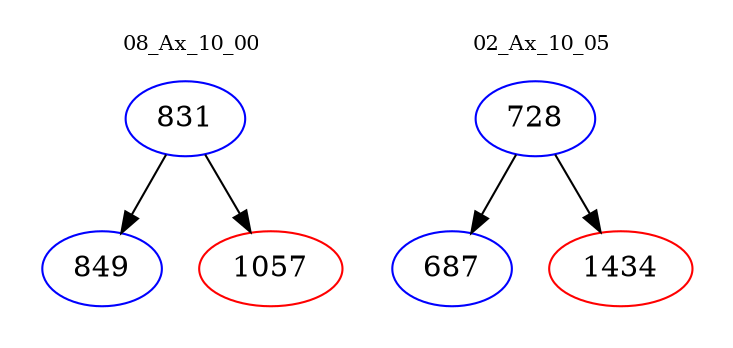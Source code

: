 digraph{
subgraph cluster_0 {
color = white
label = "08_Ax_10_00";
fontsize=10;
T0_831 [label="831", color="blue"]
T0_831 -> T0_849 [color="black"]
T0_849 [label="849", color="blue"]
T0_831 -> T0_1057 [color="black"]
T0_1057 [label="1057", color="red"]
}
subgraph cluster_1 {
color = white
label = "02_Ax_10_05";
fontsize=10;
T1_728 [label="728", color="blue"]
T1_728 -> T1_687 [color="black"]
T1_687 [label="687", color="blue"]
T1_728 -> T1_1434 [color="black"]
T1_1434 [label="1434", color="red"]
}
}
